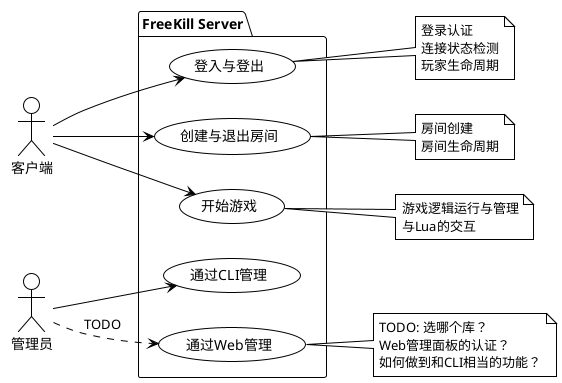 @startuml
!theme plain
left to right direction
skinparam defaultTextAlignment center
skinparam noteTextAlignment left

actor "客户端" as client
actor "管理员" as admin

package "FreeKill Server" {
  (登入与登出) as Login
  (创建与退出房间) as Room
  (开始游戏) as Game
  (通过CLI管理) as CLI
  (通过Web管理) as Web
}

client --> Login
client --> Room
client --> Game

admin --> CLI
admin ..> Web : TODO

note right of Login
  登录认证
  连接状态检测
  玩家生命周期
end note

note right of Room
  房间创建
  房间生命周期
end note

note right of Game
  游戏逻辑运行与管理
  与Lua的交互
end note

note right of Web
  TODO: 选哪个库？
  Web管理面板的认证？
  如何做到和CLI相当的功能？
end note

@enduml
